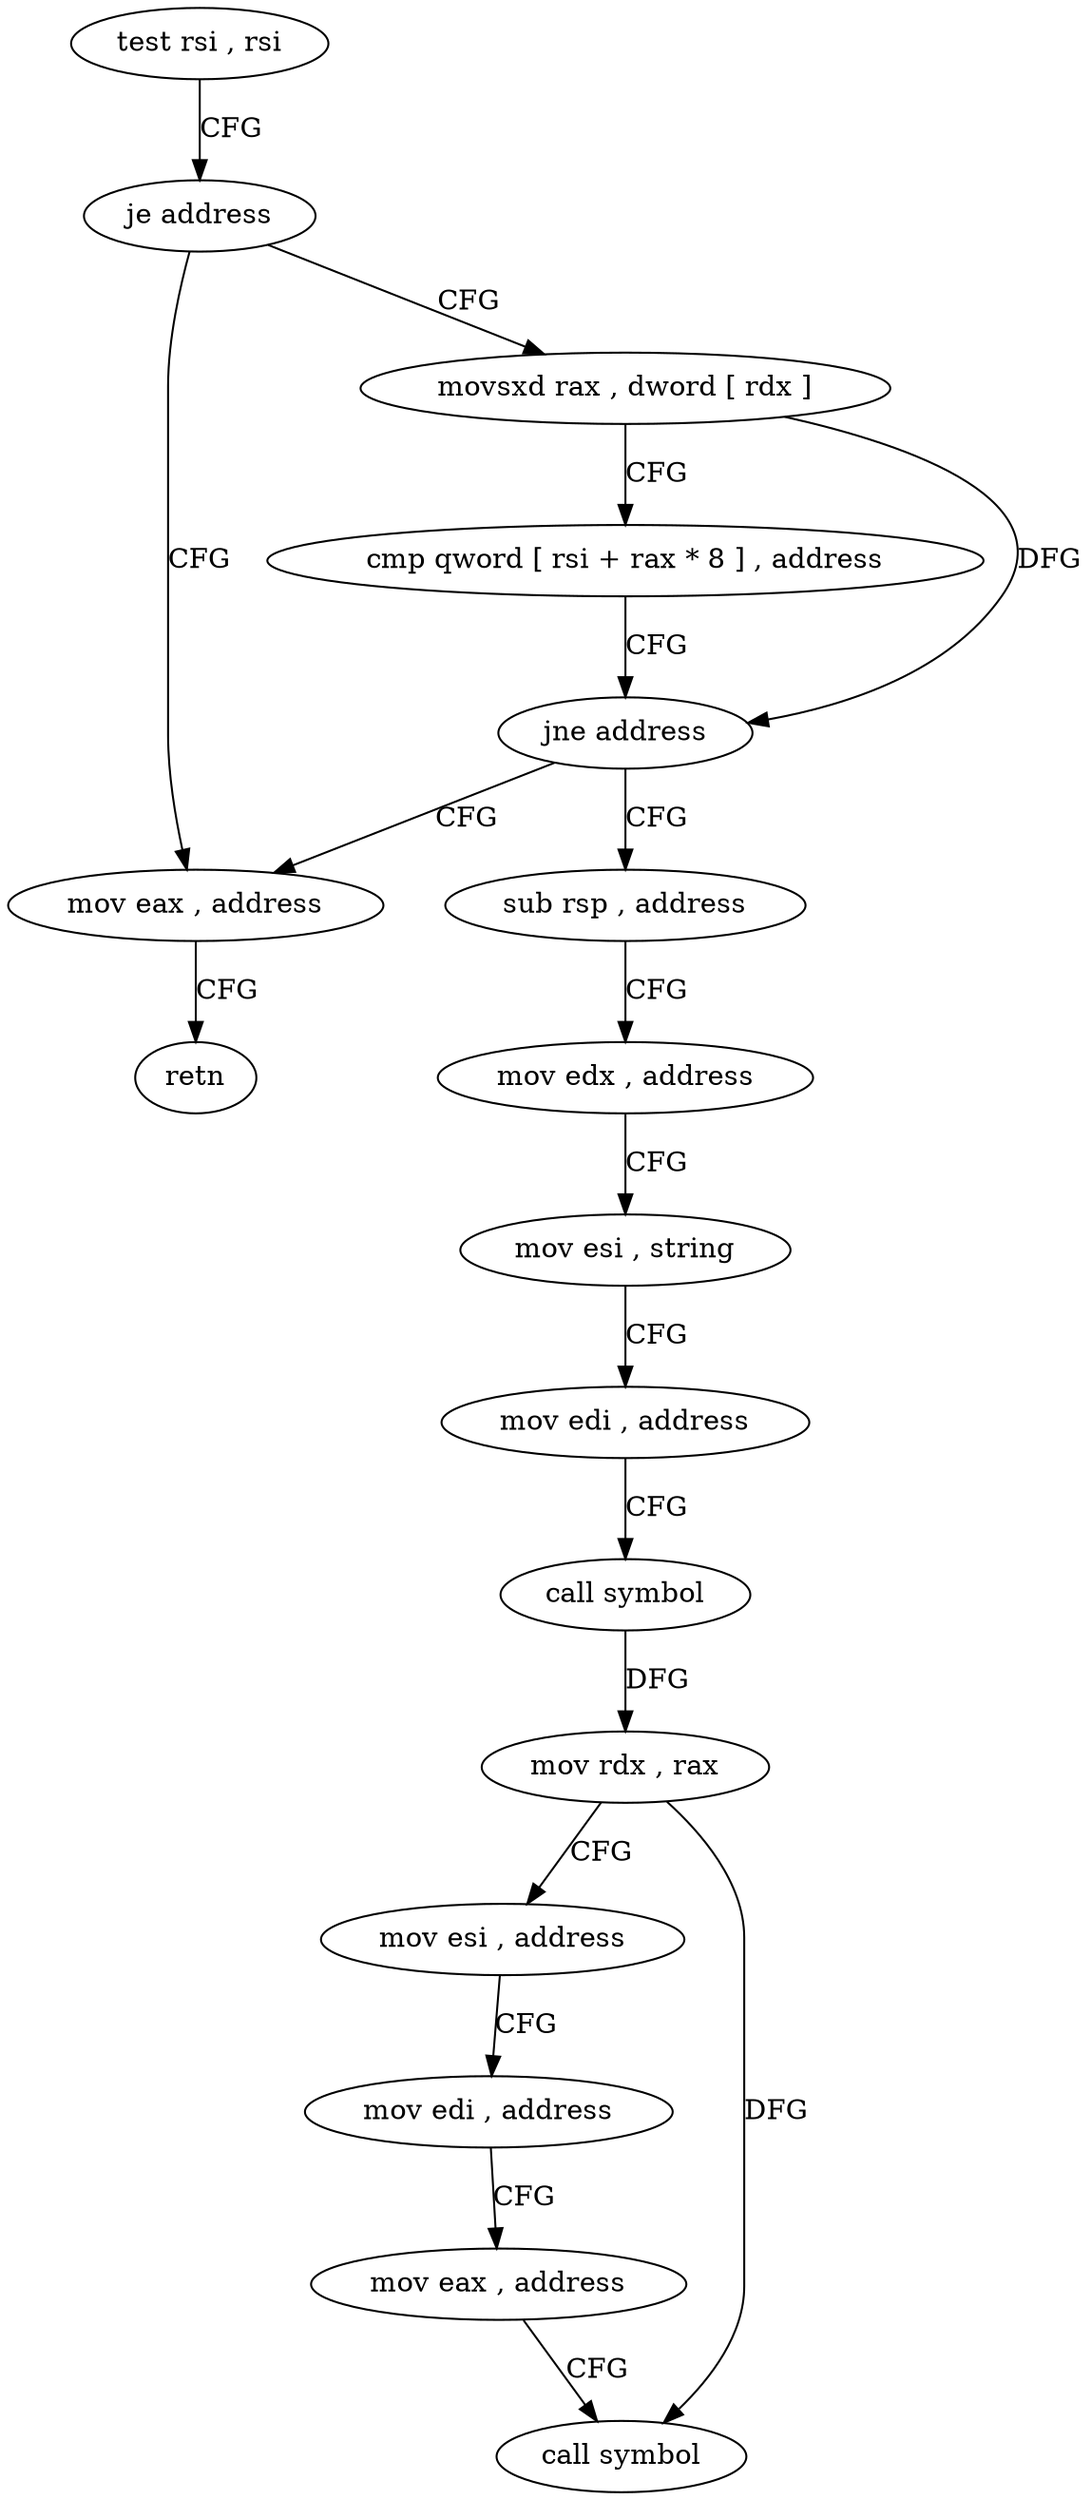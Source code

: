 digraph "func" {
"4241715" [label = "test rsi , rsi" ]
"4241718" [label = "je address" ]
"4241730" [label = "mov eax , address" ]
"4241720" [label = "movsxd rax , dword [ rdx ]" ]
"4241735" [label = "retn" ]
"4241723" [label = "cmp qword [ rsi + rax * 8 ] , address" ]
"4241728" [label = "jne address" ]
"4241736" [label = "sub rsp , address" ]
"4241740" [label = "mov edx , address" ]
"4241745" [label = "mov esi , string" ]
"4241750" [label = "mov edi , address" ]
"4241755" [label = "call symbol" ]
"4241760" [label = "mov rdx , rax" ]
"4241763" [label = "mov esi , address" ]
"4241768" [label = "mov edi , address" ]
"4241773" [label = "mov eax , address" ]
"4241778" [label = "call symbol" ]
"4241715" -> "4241718" [ label = "CFG" ]
"4241718" -> "4241730" [ label = "CFG" ]
"4241718" -> "4241720" [ label = "CFG" ]
"4241730" -> "4241735" [ label = "CFG" ]
"4241720" -> "4241723" [ label = "CFG" ]
"4241720" -> "4241728" [ label = "DFG" ]
"4241723" -> "4241728" [ label = "CFG" ]
"4241728" -> "4241736" [ label = "CFG" ]
"4241728" -> "4241730" [ label = "CFG" ]
"4241736" -> "4241740" [ label = "CFG" ]
"4241740" -> "4241745" [ label = "CFG" ]
"4241745" -> "4241750" [ label = "CFG" ]
"4241750" -> "4241755" [ label = "CFG" ]
"4241755" -> "4241760" [ label = "DFG" ]
"4241760" -> "4241763" [ label = "CFG" ]
"4241760" -> "4241778" [ label = "DFG" ]
"4241763" -> "4241768" [ label = "CFG" ]
"4241768" -> "4241773" [ label = "CFG" ]
"4241773" -> "4241778" [ label = "CFG" ]
}
